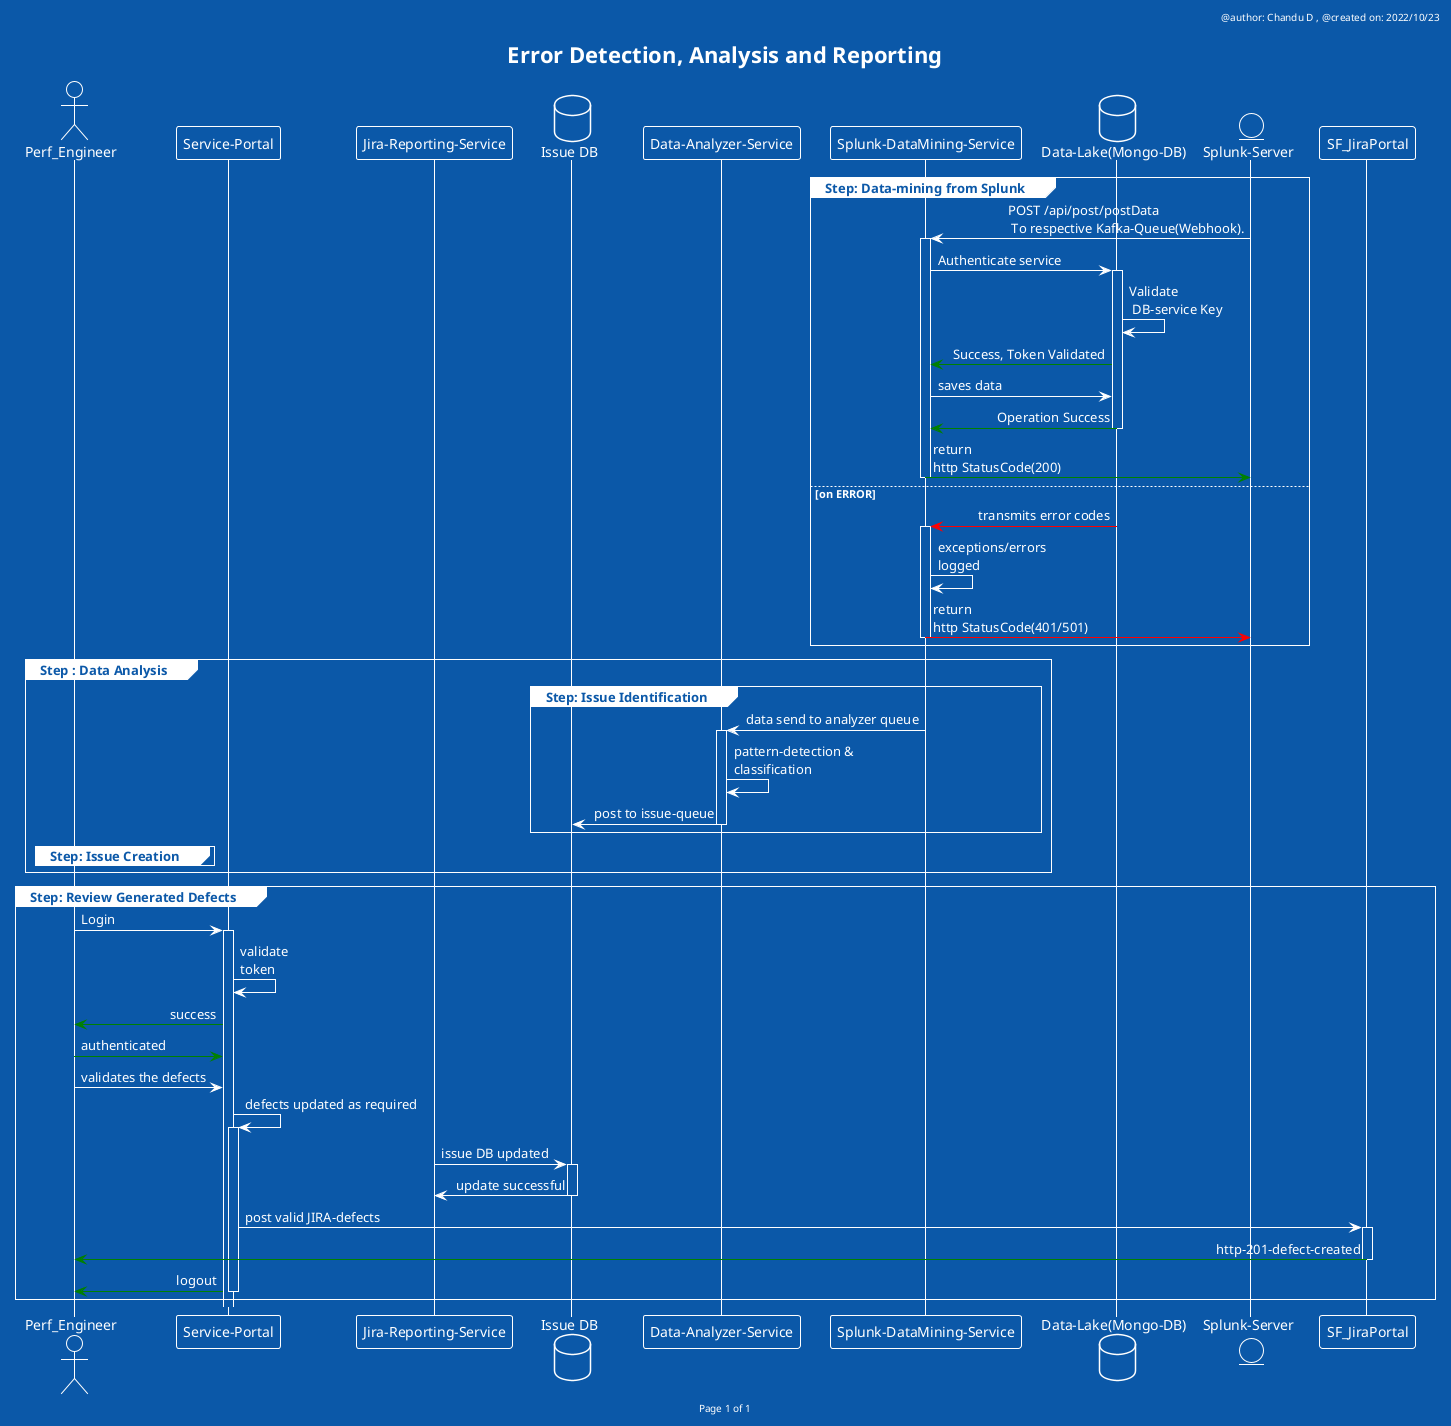 @startuml
header @author: Chandu D , @created on: 2022/10/23
!theme amiga
footer  Page %page% of %lastpage%
title  Error Detection, Analysis and Reporting

skinparam {
'actorStyle awesome
'monochrome reverse
SequenceMessageAlignment direction
}

actor "Perf_Engineer" as devUser
participant "Service-Portal" as servicePortal
participant "Jira-Reporting-Service" as jiraReportingService
database  "Issue DB" as issueQueue
participant "Data-Analyzer-Service" as dataAnalyzerService
participant "Splunk-DataMining-Service" as dataMiningService
database "Data-Lake(Mongo-DB)" as db
entity "Splunk-Server" as splunk

group Step: Data-mining from Splunk
splunk -> dataMiningService ++ : POST /api/post/postData \n To respective Kafka-Queue(Webhook).
dataMiningService -> db ++ : Authenticate service
db-> db: Validate \n DB-service Key
db -[#green]> dataMiningService  : Success, Token Validated
dataMiningService -> db  : saves data
db -[#green]> dataMiningService  -- : Operation Success
dataMiningService -[#green]> splunk -- : return \nhttp StatusCode(200)
else on ERROR
db -[#red]> dataMiningService ++ : transmits error codes
dataMiningService -> dataMiningService : exceptions/errors \nlogged
dataMiningService -[#red]> splunk -- : return \nhttp StatusCode(401/501)
end

group Step : Data Analysis
    group Step: Issue Identification
    dataMiningService -> dataAnalyzerService ++: data send to analyzer queue
    dataAnalyzerService -> dataAnalyzerService : pattern-detection &\nclassification
    dataAnalyzerService -> issueQueue --: post to issue-queue
    end
    group Step: Issue Creation


    end
end

group Step: Review Generated Defects
devUser -> servicePortal ++ : Login
servicePortal -> servicePortal : validate\ntoken
servicePortal -[#green]> devUser : success
devUser -[#green]> servicePortal : authenticated
devUser -> servicePortal :validates the defects
servicePortal -> servicePortal ++ : defects updated as required
jiraReportingService -> issueQueue ++ : issue DB updated
issueQueue -> jiraReportingService --: update successful
servicePortal -> SF_JiraPortal ++: post valid JIRA-defects
SF_JiraPortal -[#green]> devUser --: http-201-defect-created
servicePortal -[#green]> devUser --: logout
end
@enduml